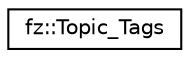 digraph "Graphical Class Hierarchy"
{
 // LATEX_PDF_SIZE
  edge [fontname="Helvetica",fontsize="10",labelfontname="Helvetica",labelfontsize="10"];
  node [fontname="Helvetica",fontsize="10",shape=record];
  rankdir="LR";
  Node0 [label="fz::Topic_Tags",height=0.2,width=0.4,color="black", fillcolor="white", style="filled",URL="$classfz_1_1Topic__Tags.html",tooltip="Topic tag data, arranged by integer Index-ID."];
}
